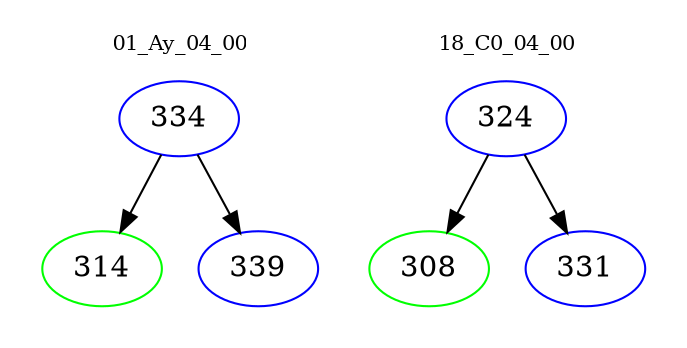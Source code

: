 digraph{
subgraph cluster_0 {
color = white
label = "01_Ay_04_00";
fontsize=10;
T0_334 [label="334", color="blue"]
T0_334 -> T0_314 [color="black"]
T0_314 [label="314", color="green"]
T0_334 -> T0_339 [color="black"]
T0_339 [label="339", color="blue"]
}
subgraph cluster_1 {
color = white
label = "18_C0_04_00";
fontsize=10;
T1_324 [label="324", color="blue"]
T1_324 -> T1_308 [color="black"]
T1_308 [label="308", color="green"]
T1_324 -> T1_331 [color="black"]
T1_331 [label="331", color="blue"]
}
}
